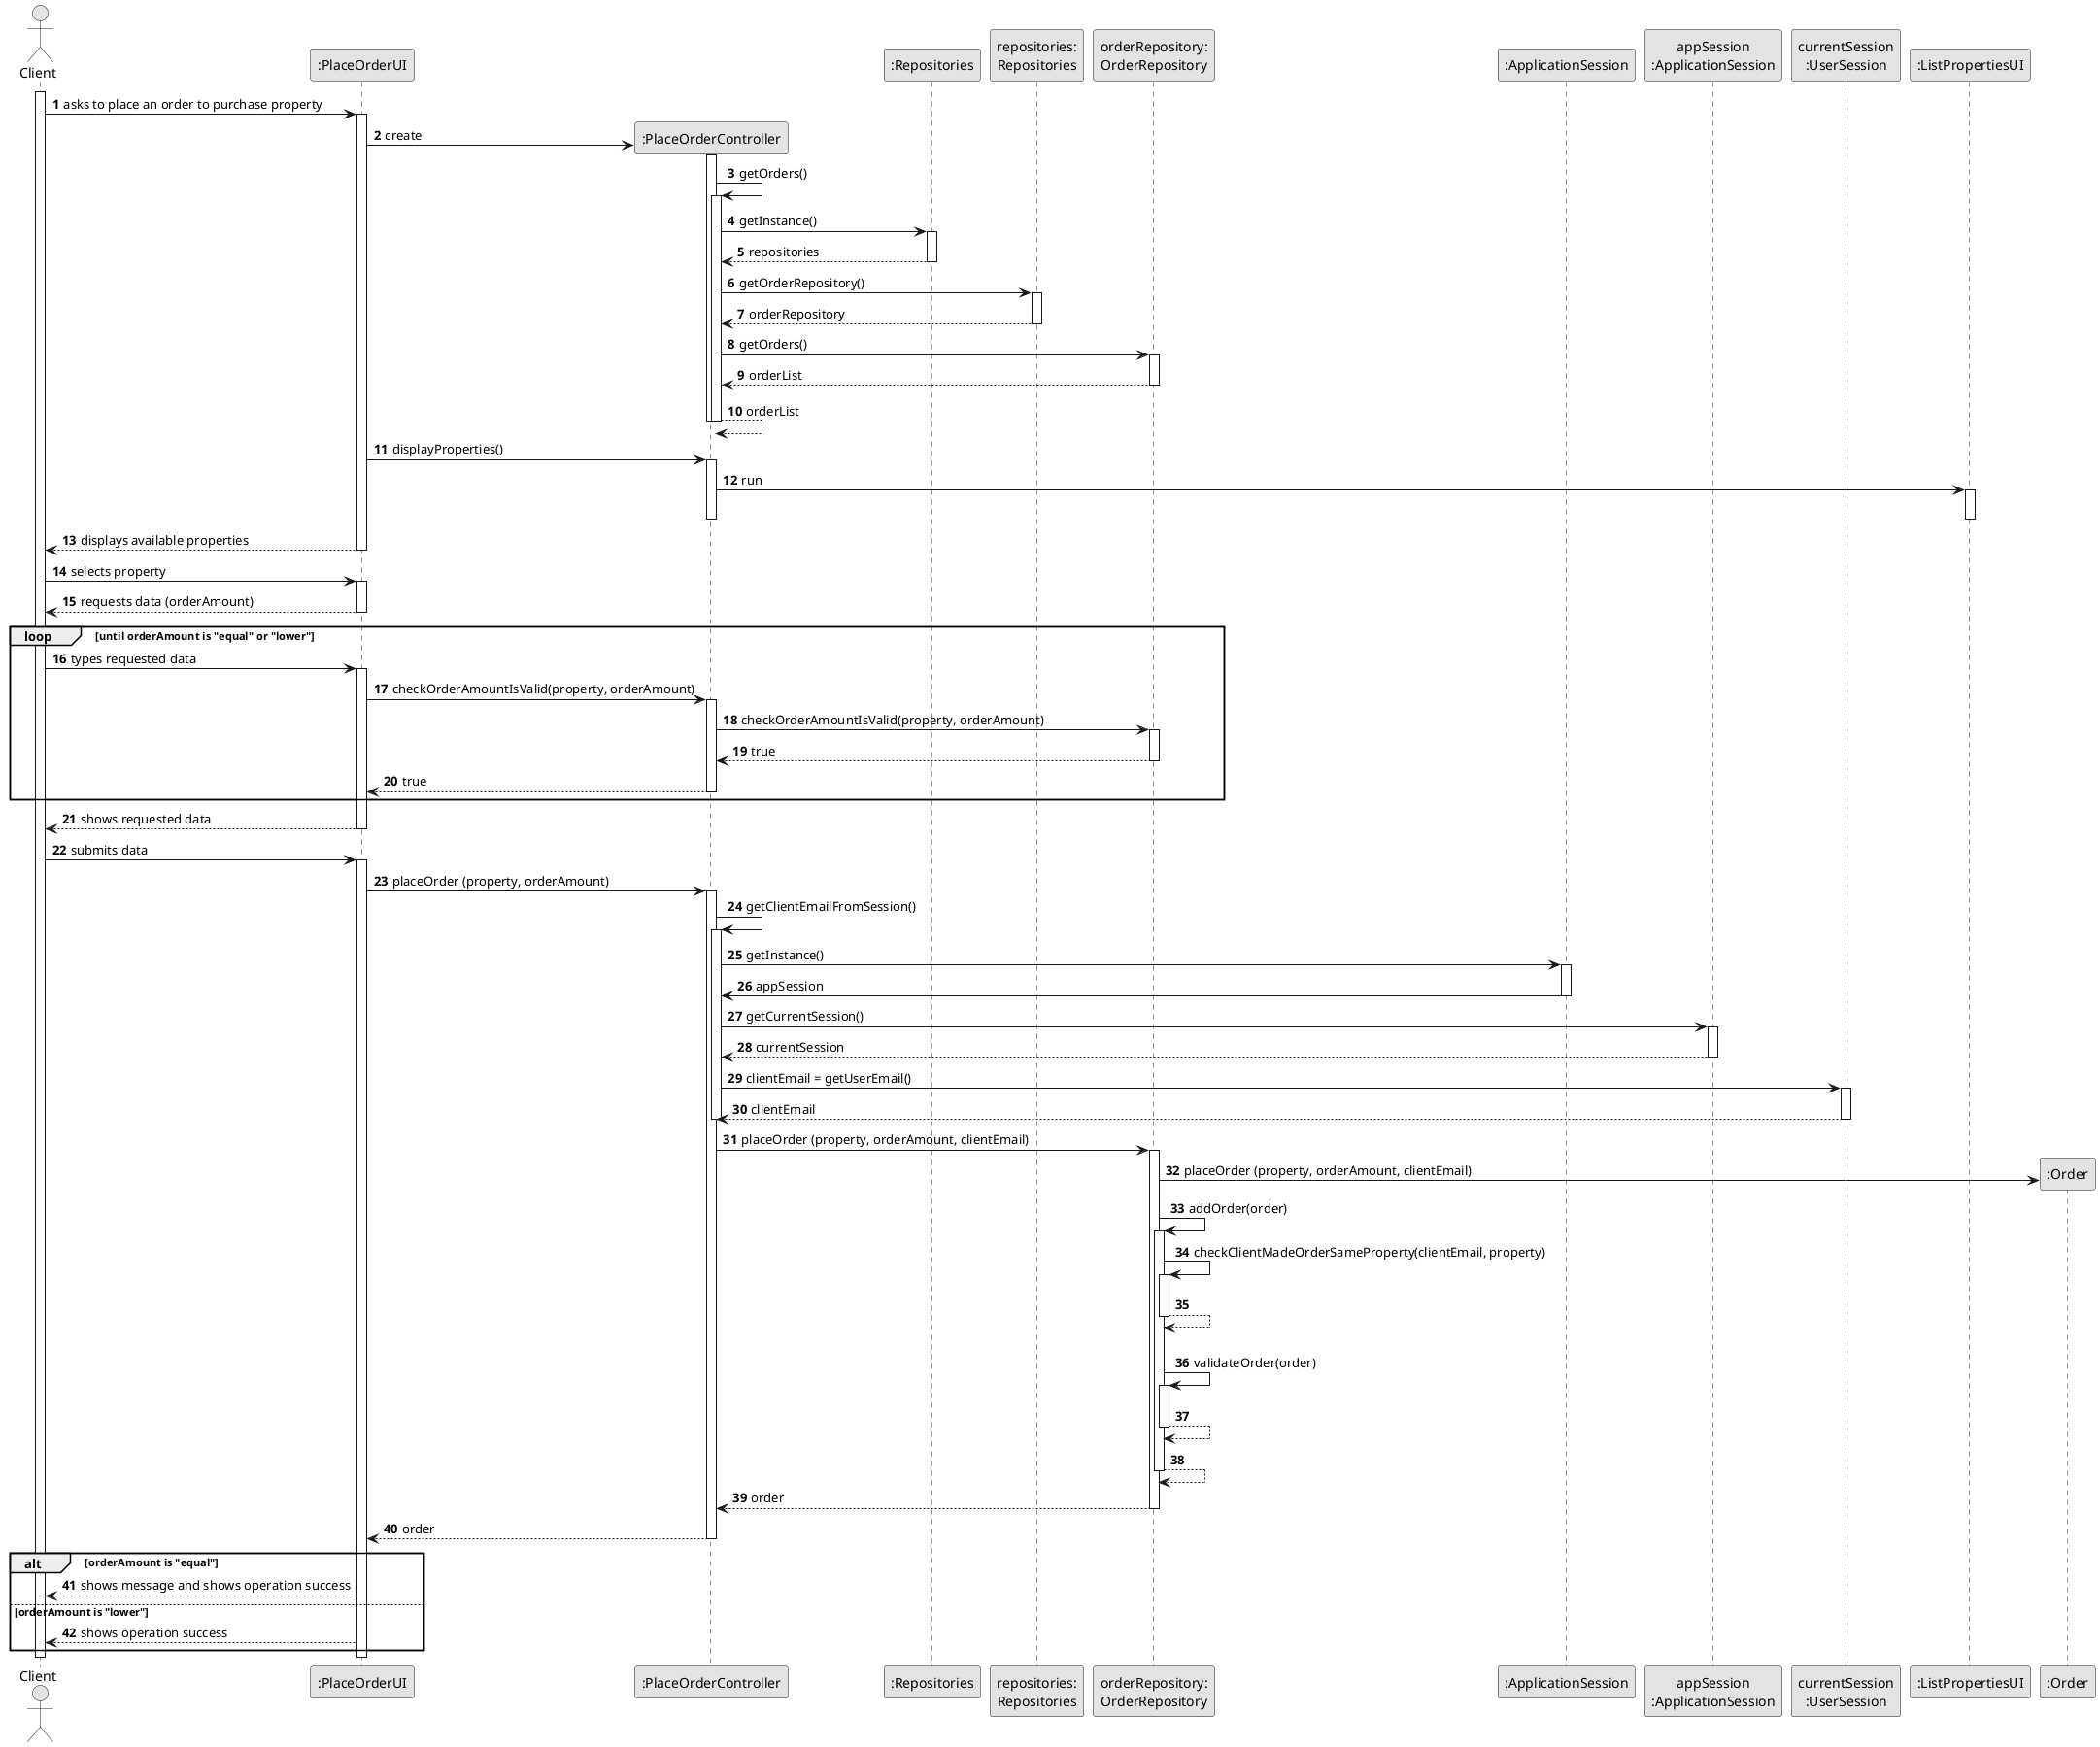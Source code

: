 @startuml
skinparam monochrome true
skinparam packageStyle rectangle
skinparam shadowing false

autonumber

'hide footbox
actor "Client" as Client
participant ":PlaceOrderUI" as UI
participant ":PlaceOrderController" as CTRL
participant ":Repositories" as RepositorySingleton
participant "repositories:\nRepositories" as PLAT
participant "orderRepository:\nOrderRepository" as OrderRepository
participant ":ApplicationSession" as _APP
participant "appSession\n:ApplicationSession" as APP
participant "currentSession\n:UserSession" as SESSION
participant ":ListPropertiesUI" as ListPropertiesUI
participant ":Order" as Order


activate Client

        Client -> UI : asks to place an order to purchase property
        activate UI

            UI -> CTRL** : create
            activate CTRL

                CTRL -> CTRL : getOrders()
                activate CTRL

                    CTRL -> RepositorySingleton : getInstance()
                    activate RepositorySingleton

                        RepositorySingleton --> CTRL: repositories
                    deactivate RepositorySingleton

                    CTRL -> PLAT : getOrderRepository()
                    activate PLAT

                        PLAT --> CTRL : orderRepository
                    deactivate PLAT

                    CTRL -> OrderRepository : getOrders()
                    activate OrderRepository

                        OrderRepository --> CTRL : orderList
                    deactivate OrderRepository

                    CTRL --> CTRL : orderList
                deactivate CTRL

            deactivate CTRL

            UI -> CTRL : displayProperties()
            activate CTRL

                CTRL -> ListPropertiesUI : run
                activate ListPropertiesUI
                deactivate ListPropertiesUI

            deactivate CTRL

            UI --> Client : displays available properties
        deactivate UI

        Client -> UI : selects property
        activate UI

            UI --> Client : requests data (orderAmount)
        deactivate UI

        loop until orderAmount is "equal" or "lower"

            Client -> UI : types requested data
            activate UI

                UI -> CTRL : checkOrderAmountIsValid(property, orderAmount)
                activate CTRL

                    CTRL -> OrderRepository : checkOrderAmountIsValid(property, orderAmount)
                    activate OrderRepository

                        OrderRepository --> CTRL : true
                    deactivate OrderRepository

                    CTRL --> UI : true

                deactivate CTRL

        end

            UI --> Client : shows requested data
        deactivate UI

        Client -> UI : submits data
        activate UI

            UI -> CTRL : placeOrder (property, orderAmount)
            activate CTRL

                CTRL -> CTRL : getClientEmailFromSession()
                activate CTRL

                    CTRL -> _APP: getInstance()
                    activate _APP
                        _APP -> CTRL: appSession
                    deactivate _APP

                    CTRL -> APP: getCurrentSession()
                    activate APP

                        APP --> CTRL: currentSession
                    deactivate APP

                    CTRL -> SESSION: clientEmail = getUserEmail()
                    activate SESSION

                        SESSION --> CTRL: clientEmail
                    deactivate SESSION
                deactivate CTRL

                CTRL -> OrderRepository : placeOrder (property, orderAmount, clientEmail)
                activate OrderRepository

                    OrderRepository -> Order** : placeOrder (property, orderAmount, clientEmail)
                    OrderRepository -> OrderRepository : addOrder(order)
                    activate OrderRepository

                        OrderRepository -> OrderRepository : checkClientMadeOrderSameProperty(clientEmail, property)
                        activate OrderRepository

                            OrderRepository --> OrderRepository
                        deactivate OrderRepository
                        |||

                        OrderRepository -> OrderRepository : validateOrder(order)
                        activate OrderRepository

                            OrderRepository --> OrderRepository
                        deactivate OrderRepository

                        OrderRepository --> OrderRepository
                    deactivate OrderRepository

                    OrderRepository --> CTRL : order
                deactivate OrderRepository

                CTRL --> UI : order
            deactivate CTRL

        alt orderAmount is "equal"

            UI --> Client : shows message and shows operation success

        else orderAmount is "lower"

            UI --> Client : shows operation success
        end

        deactivate UI

deactivate Client

@enduml